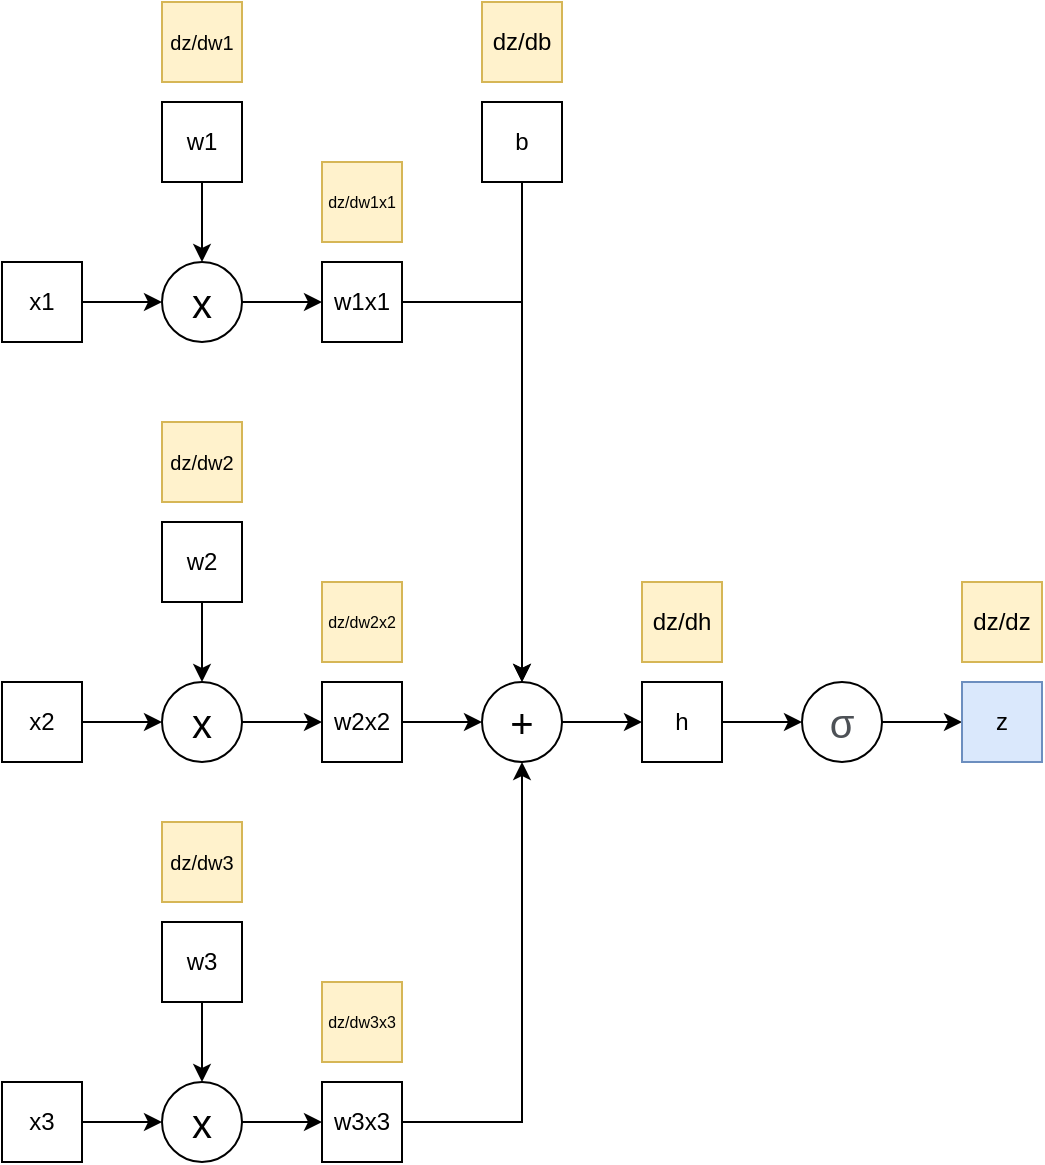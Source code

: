 <mxfile version="24.2.1" type="github">
  <diagram name="페이지-1" id="cvDFhtEnn4lrFODPkTo0">
    <mxGraphModel dx="794" dy="1106" grid="1" gridSize="10" guides="1" tooltips="1" connect="1" arrows="1" fold="1" page="1" pageScale="1" pageWidth="827" pageHeight="1169" math="0" shadow="0">
      <root>
        <mxCell id="0" />
        <mxCell id="1" parent="0" />
        <mxCell id="JOYZH28Bo7YQLCFNJJTp-12" style="edgeStyle=orthogonalEdgeStyle;rounded=0;orthogonalLoop=1;jettySize=auto;html=1;entryX=0;entryY=0.5;entryDx=0;entryDy=0;" edge="1" parent="1" source="s5XAra1QR04Rxnj1uz6J-1" target="JOYZH28Bo7YQLCFNJJTp-6">
          <mxGeometry relative="1" as="geometry" />
        </mxCell>
        <mxCell id="s5XAra1QR04Rxnj1uz6J-1" value="x1" style="whiteSpace=wrap;html=1;aspect=fixed;" parent="1" vertex="1">
          <mxGeometry x="200" y="240" width="40" height="40" as="geometry" />
        </mxCell>
        <mxCell id="JOYZH28Bo7YQLCFNJJTp-11" style="edgeStyle=orthogonalEdgeStyle;rounded=0;orthogonalLoop=1;jettySize=auto;html=1;entryX=0.5;entryY=0;entryDx=0;entryDy=0;" edge="1" parent="1" source="JOYZH28Bo7YQLCFNJJTp-4" target="JOYZH28Bo7YQLCFNJJTp-6">
          <mxGeometry relative="1" as="geometry" />
        </mxCell>
        <mxCell id="JOYZH28Bo7YQLCFNJJTp-4" value="w1" style="whiteSpace=wrap;html=1;aspect=fixed;" vertex="1" parent="1">
          <mxGeometry x="280" y="160" width="40" height="40" as="geometry" />
        </mxCell>
        <mxCell id="JOYZH28Bo7YQLCFNJJTp-5" value="dz/dw1" style="whiteSpace=wrap;html=1;aspect=fixed;fontSize=10;fillColor=#fff2cc;strokeColor=#d6b656;" vertex="1" parent="1">
          <mxGeometry x="280" y="110" width="40" height="40" as="geometry" />
        </mxCell>
        <mxCell id="JOYZH28Bo7YQLCFNJJTp-28" style="edgeStyle=orthogonalEdgeStyle;rounded=0;orthogonalLoop=1;jettySize=auto;html=1;exitX=1;exitY=0.5;exitDx=0;exitDy=0;entryX=0;entryY=0.5;entryDx=0;entryDy=0;" edge="1" parent="1" source="JOYZH28Bo7YQLCFNJJTp-6" target="JOYZH28Bo7YQLCFNJJTp-26">
          <mxGeometry relative="1" as="geometry" />
        </mxCell>
        <mxCell id="JOYZH28Bo7YQLCFNJJTp-6" value="&lt;div style=&quot;font-size: 20px;&quot;&gt;x&lt;/div&gt;" style="ellipse;whiteSpace=wrap;html=1;aspect=fixed;fontSize=20;align=center;labelPosition=center;verticalLabelPosition=middle;verticalAlign=middle;" vertex="1" parent="1">
          <mxGeometry x="280" y="240" width="40" height="40" as="geometry" />
        </mxCell>
        <mxCell id="JOYZH28Bo7YQLCFNJJTp-50" style="edgeStyle=orthogonalEdgeStyle;rounded=0;orthogonalLoop=1;jettySize=auto;html=1;" edge="1" parent="1" source="JOYZH28Bo7YQLCFNJJTp-26" target="JOYZH28Bo7YQLCFNJJTp-49">
          <mxGeometry relative="1" as="geometry" />
        </mxCell>
        <mxCell id="JOYZH28Bo7YQLCFNJJTp-26" value="w1x1" style="whiteSpace=wrap;html=1;aspect=fixed;" vertex="1" parent="1">
          <mxGeometry x="360" y="240" width="40" height="40" as="geometry" />
        </mxCell>
        <mxCell id="JOYZH28Bo7YQLCFNJJTp-27" value="dz/dw1x1" style="whiteSpace=wrap;html=1;aspect=fixed;fontSize=8;fillColor=#fff2cc;strokeColor=#d6b656;" vertex="1" parent="1">
          <mxGeometry x="360" y="190" width="40" height="40" as="geometry" />
        </mxCell>
        <mxCell id="JOYZH28Bo7YQLCFNJJTp-31" style="edgeStyle=orthogonalEdgeStyle;rounded=0;orthogonalLoop=1;jettySize=auto;html=1;entryX=0;entryY=0.5;entryDx=0;entryDy=0;" edge="1" source="JOYZH28Bo7YQLCFNJJTp-32" target="JOYZH28Bo7YQLCFNJJTp-37" parent="1">
          <mxGeometry relative="1" as="geometry" />
        </mxCell>
        <mxCell id="JOYZH28Bo7YQLCFNJJTp-32" value="x2" style="whiteSpace=wrap;html=1;aspect=fixed;" vertex="1" parent="1">
          <mxGeometry x="200" y="450" width="40" height="40" as="geometry" />
        </mxCell>
        <mxCell id="JOYZH28Bo7YQLCFNJJTp-33" style="edgeStyle=orthogonalEdgeStyle;rounded=0;orthogonalLoop=1;jettySize=auto;html=1;entryX=0.5;entryY=0;entryDx=0;entryDy=0;" edge="1" source="JOYZH28Bo7YQLCFNJJTp-34" target="JOYZH28Bo7YQLCFNJJTp-37" parent="1">
          <mxGeometry relative="1" as="geometry" />
        </mxCell>
        <mxCell id="JOYZH28Bo7YQLCFNJJTp-34" value="w2" style="whiteSpace=wrap;html=1;aspect=fixed;" vertex="1" parent="1">
          <mxGeometry x="280" y="370" width="40" height="40" as="geometry" />
        </mxCell>
        <mxCell id="JOYZH28Bo7YQLCFNJJTp-35" value="dz/dw2" style="whiteSpace=wrap;html=1;aspect=fixed;fontSize=10;fillColor=#fff2cc;strokeColor=#d6b656;" vertex="1" parent="1">
          <mxGeometry x="280" y="320" width="40" height="40" as="geometry" />
        </mxCell>
        <mxCell id="JOYZH28Bo7YQLCFNJJTp-36" style="edgeStyle=orthogonalEdgeStyle;rounded=0;orthogonalLoop=1;jettySize=auto;html=1;exitX=1;exitY=0.5;exitDx=0;exitDy=0;entryX=0;entryY=0.5;entryDx=0;entryDy=0;" edge="1" source="JOYZH28Bo7YQLCFNJJTp-37" target="JOYZH28Bo7YQLCFNJJTp-38" parent="1">
          <mxGeometry relative="1" as="geometry" />
        </mxCell>
        <mxCell id="JOYZH28Bo7YQLCFNJJTp-37" value="&lt;div style=&quot;font-size: 20px;&quot;&gt;x&lt;/div&gt;" style="ellipse;whiteSpace=wrap;html=1;aspect=fixed;fontSize=20;align=center;labelPosition=center;verticalLabelPosition=middle;verticalAlign=middle;" vertex="1" parent="1">
          <mxGeometry x="280" y="450" width="40" height="40" as="geometry" />
        </mxCell>
        <mxCell id="JOYZH28Bo7YQLCFNJJTp-51" style="edgeStyle=orthogonalEdgeStyle;rounded=0;orthogonalLoop=1;jettySize=auto;html=1;entryX=0;entryY=0.5;entryDx=0;entryDy=0;" edge="1" parent="1" source="JOYZH28Bo7YQLCFNJJTp-38" target="JOYZH28Bo7YQLCFNJJTp-49">
          <mxGeometry relative="1" as="geometry" />
        </mxCell>
        <mxCell id="JOYZH28Bo7YQLCFNJJTp-38" value="w2x2" style="whiteSpace=wrap;html=1;aspect=fixed;" vertex="1" parent="1">
          <mxGeometry x="360" y="450" width="40" height="40" as="geometry" />
        </mxCell>
        <mxCell id="JOYZH28Bo7YQLCFNJJTp-39" value="dz/dw2x2" style="whiteSpace=wrap;html=1;aspect=fixed;fontSize=8;fillColor=#fff2cc;strokeColor=#d6b656;" vertex="1" parent="1">
          <mxGeometry x="360" y="400" width="40" height="40" as="geometry" />
        </mxCell>
        <mxCell id="JOYZH28Bo7YQLCFNJJTp-40" style="edgeStyle=orthogonalEdgeStyle;rounded=0;orthogonalLoop=1;jettySize=auto;html=1;entryX=0;entryY=0.5;entryDx=0;entryDy=0;" edge="1" source="JOYZH28Bo7YQLCFNJJTp-41" target="JOYZH28Bo7YQLCFNJJTp-46" parent="1">
          <mxGeometry relative="1" as="geometry" />
        </mxCell>
        <mxCell id="JOYZH28Bo7YQLCFNJJTp-41" value="x3" style="whiteSpace=wrap;html=1;aspect=fixed;" vertex="1" parent="1">
          <mxGeometry x="200" y="650" width="40" height="40" as="geometry" />
        </mxCell>
        <mxCell id="JOYZH28Bo7YQLCFNJJTp-42" style="edgeStyle=orthogonalEdgeStyle;rounded=0;orthogonalLoop=1;jettySize=auto;html=1;entryX=0.5;entryY=0;entryDx=0;entryDy=0;" edge="1" source="JOYZH28Bo7YQLCFNJJTp-43" target="JOYZH28Bo7YQLCFNJJTp-46" parent="1">
          <mxGeometry relative="1" as="geometry" />
        </mxCell>
        <mxCell id="JOYZH28Bo7YQLCFNJJTp-43" value="w3" style="whiteSpace=wrap;html=1;aspect=fixed;" vertex="1" parent="1">
          <mxGeometry x="280" y="570" width="40" height="40" as="geometry" />
        </mxCell>
        <mxCell id="JOYZH28Bo7YQLCFNJJTp-44" value="dz/dw3" style="whiteSpace=wrap;html=1;aspect=fixed;fontSize=10;fillColor=#fff2cc;strokeColor=#d6b656;" vertex="1" parent="1">
          <mxGeometry x="280" y="520" width="40" height="40" as="geometry" />
        </mxCell>
        <mxCell id="JOYZH28Bo7YQLCFNJJTp-45" style="edgeStyle=orthogonalEdgeStyle;rounded=0;orthogonalLoop=1;jettySize=auto;html=1;exitX=1;exitY=0.5;exitDx=0;exitDy=0;entryX=0;entryY=0.5;entryDx=0;entryDy=0;" edge="1" source="JOYZH28Bo7YQLCFNJJTp-46" target="JOYZH28Bo7YQLCFNJJTp-47" parent="1">
          <mxGeometry relative="1" as="geometry" />
        </mxCell>
        <mxCell id="JOYZH28Bo7YQLCFNJJTp-46" value="&lt;div style=&quot;font-size: 20px;&quot;&gt;x&lt;/div&gt;" style="ellipse;whiteSpace=wrap;html=1;aspect=fixed;fontSize=20;align=center;labelPosition=center;verticalLabelPosition=middle;verticalAlign=middle;" vertex="1" parent="1">
          <mxGeometry x="280" y="650" width="40" height="40" as="geometry" />
        </mxCell>
        <mxCell id="JOYZH28Bo7YQLCFNJJTp-52" style="edgeStyle=orthogonalEdgeStyle;rounded=0;orthogonalLoop=1;jettySize=auto;html=1;exitX=1;exitY=0.5;exitDx=0;exitDy=0;" edge="1" parent="1" source="JOYZH28Bo7YQLCFNJJTp-47" target="JOYZH28Bo7YQLCFNJJTp-49">
          <mxGeometry relative="1" as="geometry" />
        </mxCell>
        <mxCell id="JOYZH28Bo7YQLCFNJJTp-47" value="w3x3" style="whiteSpace=wrap;html=1;aspect=fixed;" vertex="1" parent="1">
          <mxGeometry x="360" y="650" width="40" height="40" as="geometry" />
        </mxCell>
        <mxCell id="JOYZH28Bo7YQLCFNJJTp-48" value="dz/dw3x3" style="whiteSpace=wrap;html=1;aspect=fixed;fontSize=8;fillColor=#fff2cc;strokeColor=#d6b656;" vertex="1" parent="1">
          <mxGeometry x="360" y="600" width="40" height="40" as="geometry" />
        </mxCell>
        <mxCell id="JOYZH28Bo7YQLCFNJJTp-58" style="edgeStyle=orthogonalEdgeStyle;rounded=0;orthogonalLoop=1;jettySize=auto;html=1;entryX=0;entryY=0.5;entryDx=0;entryDy=0;" edge="1" parent="1" source="JOYZH28Bo7YQLCFNJJTp-49" target="JOYZH28Bo7YQLCFNJJTp-56">
          <mxGeometry relative="1" as="geometry" />
        </mxCell>
        <mxCell id="JOYZH28Bo7YQLCFNJJTp-49" value="&lt;div style=&quot;font-size: 20px;&quot;&gt;+&lt;/div&gt;" style="ellipse;whiteSpace=wrap;html=1;aspect=fixed;fontSize=20;align=center;labelPosition=center;verticalLabelPosition=middle;verticalAlign=middle;" vertex="1" parent="1">
          <mxGeometry x="440" y="450" width="40" height="40" as="geometry" />
        </mxCell>
        <mxCell id="JOYZH28Bo7YQLCFNJJTp-55" style="edgeStyle=orthogonalEdgeStyle;rounded=0;orthogonalLoop=1;jettySize=auto;html=1;" edge="1" parent="1" source="JOYZH28Bo7YQLCFNJJTp-53" target="JOYZH28Bo7YQLCFNJJTp-49">
          <mxGeometry relative="1" as="geometry" />
        </mxCell>
        <mxCell id="JOYZH28Bo7YQLCFNJJTp-53" value="b" style="whiteSpace=wrap;html=1;aspect=fixed;" vertex="1" parent="1">
          <mxGeometry x="440" y="160" width="40" height="40" as="geometry" />
        </mxCell>
        <mxCell id="JOYZH28Bo7YQLCFNJJTp-54" value="dz/db" style="whiteSpace=wrap;html=1;aspect=fixed;fillColor=#fff2cc;strokeColor=#d6b656;" vertex="1" parent="1">
          <mxGeometry x="440" y="110" width="40" height="40" as="geometry" />
        </mxCell>
        <mxCell id="JOYZH28Bo7YQLCFNJJTp-60" style="edgeStyle=orthogonalEdgeStyle;rounded=0;orthogonalLoop=1;jettySize=auto;html=1;entryX=0;entryY=0.5;entryDx=0;entryDy=0;" edge="1" parent="1" source="JOYZH28Bo7YQLCFNJJTp-56" target="JOYZH28Bo7YQLCFNJJTp-59">
          <mxGeometry relative="1" as="geometry" />
        </mxCell>
        <mxCell id="JOYZH28Bo7YQLCFNJJTp-56" value="h" style="whiteSpace=wrap;html=1;aspect=fixed;" vertex="1" parent="1">
          <mxGeometry x="520" y="450" width="40" height="40" as="geometry" />
        </mxCell>
        <mxCell id="JOYZH28Bo7YQLCFNJJTp-57" value="dz/dh" style="whiteSpace=wrap;html=1;aspect=fixed;fillColor=#fff2cc;strokeColor=#d6b656;" vertex="1" parent="1">
          <mxGeometry x="520" y="400" width="40" height="40" as="geometry" />
        </mxCell>
        <mxCell id="JOYZH28Bo7YQLCFNJJTp-63" style="edgeStyle=orthogonalEdgeStyle;rounded=0;orthogonalLoop=1;jettySize=auto;html=1;" edge="1" parent="1" source="JOYZH28Bo7YQLCFNJJTp-59">
          <mxGeometry relative="1" as="geometry">
            <mxPoint x="680" y="470" as="targetPoint" />
          </mxGeometry>
        </mxCell>
        <mxCell id="JOYZH28Bo7YQLCFNJJTp-59" value="&lt;span style=&quot;color: rgb(77, 81, 86); font-family: &amp;quot;Apple SD Gothic Neo&amp;quot;, arial, sans-serif; font-size: 20px; font-style: normal; font-variant-ligatures: normal; font-variant-caps: normal; letter-spacing: normal; orphans: 2; text-align: left; text-indent: 0px; text-transform: none; widows: 2; word-spacing: 0px; -webkit-text-stroke-width: 0px; white-space: normal; background-color: rgb(255, 255, 255); text-decoration-thickness: initial; text-decoration-style: initial; text-decoration-color: initial; float: none; display: inline !important;&quot;&gt;σ&lt;/span&gt;" style="ellipse;whiteSpace=wrap;html=1;aspect=fixed;fontSize=20;align=center;labelPosition=center;verticalLabelPosition=middle;verticalAlign=middle;fontStyle=0" vertex="1" parent="1">
          <mxGeometry x="600" y="450" width="40" height="40" as="geometry" />
        </mxCell>
        <mxCell id="JOYZH28Bo7YQLCFNJJTp-61" value="z" style="whiteSpace=wrap;html=1;aspect=fixed;fillColor=#dae8fc;strokeColor=#6c8ebf;" vertex="1" parent="1">
          <mxGeometry x="680" y="450" width="40" height="40" as="geometry" />
        </mxCell>
        <mxCell id="JOYZH28Bo7YQLCFNJJTp-62" value="dz/dz" style="whiteSpace=wrap;html=1;aspect=fixed;fillColor=#fff2cc;strokeColor=#d6b656;" vertex="1" parent="1">
          <mxGeometry x="680" y="400" width="40" height="40" as="geometry" />
        </mxCell>
      </root>
    </mxGraphModel>
  </diagram>
</mxfile>
